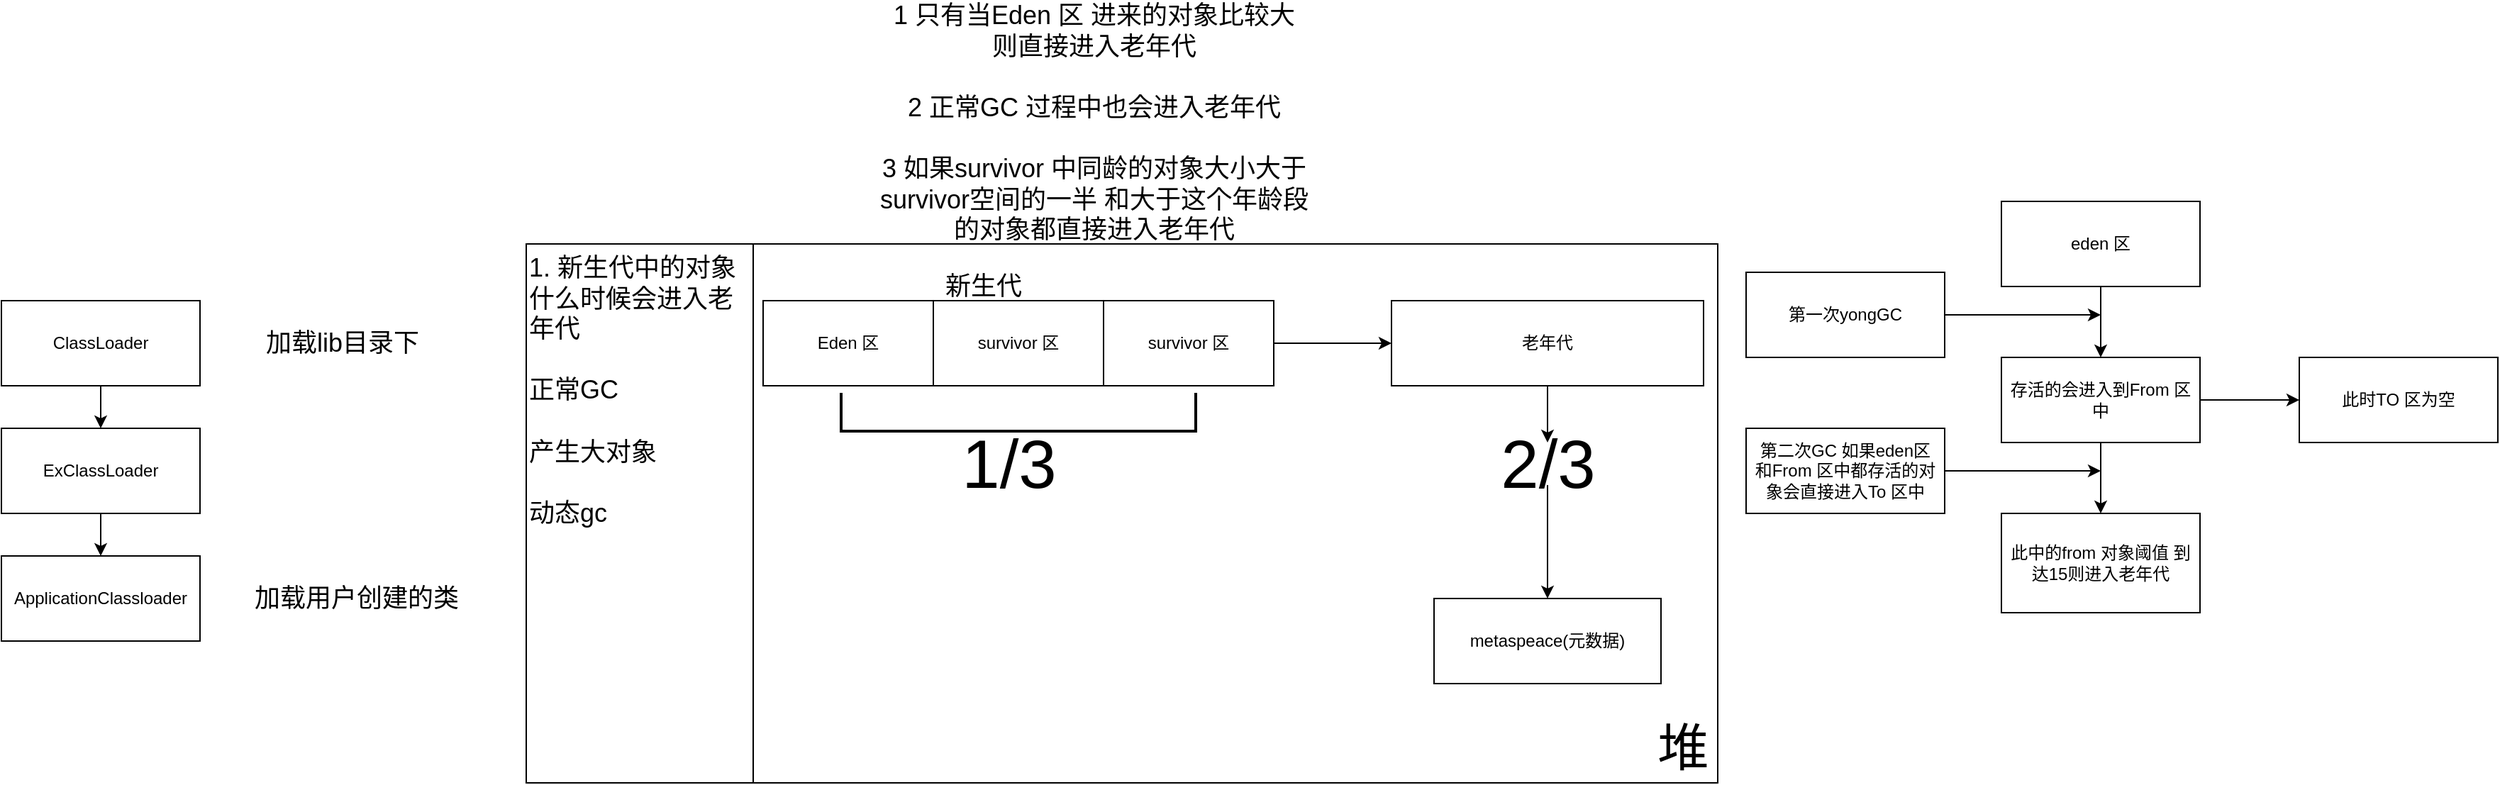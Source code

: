 <mxfile version="13.0.1" type="device"><diagram id="tISTSOa1IbnUW52Cragt" name="第 1 页"><mxGraphModel dx="1422" dy="2008" grid="1" gridSize="10" guides="1" tooltips="1" connect="1" arrows="1" fold="1" page="1" pageScale="1" pageWidth="827" pageHeight="1169" math="0" shadow="0"><root><mxCell id="0"/><mxCell id="1" parent="0"/><mxCell id="Lyu064O5lQb3WPll1BcR-1" value="" style="rounded=0;whiteSpace=wrap;html=1;" vertex="1" parent="1"><mxGeometry x="830" y="80" width="680" height="380" as="geometry"/></mxCell><mxCell id="Lyu064O5lQb3WPll1BcR-2" value="" style="edgeStyle=orthogonalEdgeStyle;rounded=0;orthogonalLoop=1;jettySize=auto;html=1;" edge="1" parent="1" source="Lyu064O5lQb3WPll1BcR-3" target="Lyu064O5lQb3WPll1BcR-5"><mxGeometry relative="1" as="geometry"/></mxCell><mxCell id="Lyu064O5lQb3WPll1BcR-3" value="ClassLoader" style="rounded=0;whiteSpace=wrap;html=1;" vertex="1" parent="1"><mxGeometry x="300" y="120" width="140" height="60" as="geometry"/></mxCell><mxCell id="Lyu064O5lQb3WPll1BcR-4" value="" style="edgeStyle=orthogonalEdgeStyle;rounded=0;orthogonalLoop=1;jettySize=auto;html=1;" edge="1" parent="1" source="Lyu064O5lQb3WPll1BcR-5" target="Lyu064O5lQb3WPll1BcR-6"><mxGeometry relative="1" as="geometry"/></mxCell><mxCell id="Lyu064O5lQb3WPll1BcR-5" value="ExClassLoader" style="rounded=0;whiteSpace=wrap;html=1;" vertex="1" parent="1"><mxGeometry x="300" y="210" width="140" height="60" as="geometry"/></mxCell><mxCell id="Lyu064O5lQb3WPll1BcR-6" value="ApplicationClassloader" style="rounded=0;whiteSpace=wrap;html=1;" vertex="1" parent="1"><mxGeometry x="300" y="300" width="140" height="60" as="geometry"/></mxCell><mxCell id="Lyu064O5lQb3WPll1BcR-7" value="&lt;span style=&quot;font-size: 18px&quot;&gt;加载lib目录下&lt;/span&gt;" style="text;html=1;align=center;verticalAlign=middle;resizable=0;points=[];autosize=1;" vertex="1" parent="1"><mxGeometry x="480" y="140" width="120" height="20" as="geometry"/></mxCell><mxCell id="Lyu064O5lQb3WPll1BcR-8" value="&lt;span style=&quot;font-size: 18px&quot;&gt;加载用户创建的类&lt;/span&gt;" style="text;html=1;align=center;verticalAlign=middle;resizable=0;points=[];autosize=1;" vertex="1" parent="1"><mxGeometry x="470" y="320" width="160" height="20" as="geometry"/></mxCell><mxCell id="Lyu064O5lQb3WPll1BcR-9" value="Eden 区" style="rounded=0;whiteSpace=wrap;html=1;" vertex="1" parent="1"><mxGeometry x="837" y="120" width="120" height="60" as="geometry"/></mxCell><mxCell id="Lyu064O5lQb3WPll1BcR-10" value="survivor 区" style="rounded=0;whiteSpace=wrap;html=1;" vertex="1" parent="1"><mxGeometry x="957" y="120" width="120" height="60" as="geometry"/></mxCell><mxCell id="Lyu064O5lQb3WPll1BcR-11" value="" style="edgeStyle=orthogonalEdgeStyle;rounded=0;orthogonalLoop=1;jettySize=auto;html=1;" edge="1" parent="1" source="Lyu064O5lQb3WPll1BcR-12" target="Lyu064O5lQb3WPll1BcR-14"><mxGeometry relative="1" as="geometry"/></mxCell><mxCell id="Lyu064O5lQb3WPll1BcR-12" value="survivor 区" style="rounded=0;whiteSpace=wrap;html=1;" vertex="1" parent="1"><mxGeometry x="1077" y="120" width="120" height="60" as="geometry"/></mxCell><mxCell id="Lyu064O5lQb3WPll1BcR-13" value="" style="edgeStyle=orthogonalEdgeStyle;rounded=0;orthogonalLoop=1;jettySize=auto;html=1;" edge="1" parent="1" source="Lyu064O5lQb3WPll1BcR-33" target="Lyu064O5lQb3WPll1BcR-15"><mxGeometry relative="1" as="geometry"/></mxCell><mxCell id="Lyu064O5lQb3WPll1BcR-14" value="老年代" style="rounded=0;whiteSpace=wrap;html=1;" vertex="1" parent="1"><mxGeometry x="1280" y="120" width="220" height="60" as="geometry"/></mxCell><mxCell id="Lyu064O5lQb3WPll1BcR-15" value="metaspeace(元数据)" style="rounded=0;whiteSpace=wrap;html=1;" vertex="1" parent="1"><mxGeometry x="1310" y="330" width="160" height="60" as="geometry"/></mxCell><mxCell id="Lyu064O5lQb3WPll1BcR-16" value="&lt;font style=&quot;font-size: 18px&quot;&gt;新生代&lt;/font&gt;" style="text;html=1;align=center;verticalAlign=middle;resizable=0;points=[];autosize=1;" vertex="1" parent="1"><mxGeometry x="957" y="100" width="70" height="20" as="geometry"/></mxCell><mxCell id="Lyu064O5lQb3WPll1BcR-17" value="&lt;font style=&quot;font-size: 18px&quot;&gt;1 只有当Eden 区 进来的对象比较大&lt;br&gt;则直接进入老年代&lt;br&gt;&lt;br&gt;2 正常GC 过程中也会进入老年代&lt;br&gt;&lt;br&gt;3 如果survivor 中同龄的对象大小大于&lt;br&gt;survivor空间的一半 和大于这个年龄段&lt;br&gt;的对象都直接进入老年代&lt;br&gt;&lt;/font&gt;" style="text;html=1;align=center;verticalAlign=middle;resizable=0;points=[];autosize=1;" vertex="1" parent="1"><mxGeometry x="910" y="-70" width="320" height="130" as="geometry"/></mxCell><mxCell id="Lyu064O5lQb3WPll1BcR-18" value="&lt;font style=&quot;font-size: 18px&quot;&gt;1. 新生代中的对象什么时候会进入老年代&lt;br&gt;&lt;br&gt;正常GC&lt;br&gt;&lt;br&gt;产生大对象&lt;br&gt;&lt;br&gt;动态gc&lt;br&gt;&lt;/font&gt;" style="rounded=0;whiteSpace=wrap;html=1;align=left;verticalAlign=top;" vertex="1" parent="1"><mxGeometry x="670" y="80" width="160" height="380" as="geometry"/></mxCell><mxCell id="Lyu064O5lQb3WPll1BcR-19" value="&lt;font style=&quot;font-size: 36px&quot;&gt;堆&lt;/font&gt;" style="text;html=1;align=center;verticalAlign=middle;resizable=0;points=[];autosize=1;" vertex="1" parent="1"><mxGeometry x="1460" y="420" width="50" height="30" as="geometry"/></mxCell><mxCell id="Lyu064O5lQb3WPll1BcR-20" style="edgeStyle=orthogonalEdgeStyle;rounded=0;orthogonalLoop=1;jettySize=auto;html=1;" edge="1" parent="1" source="Lyu064O5lQb3WPll1BcR-21"><mxGeometry relative="1" as="geometry"><mxPoint x="1780" y="130" as="targetPoint"/></mxGeometry></mxCell><mxCell id="Lyu064O5lQb3WPll1BcR-21" value="第一次yongGC" style="rounded=0;whiteSpace=wrap;html=1;" vertex="1" parent="1"><mxGeometry x="1530" y="100" width="140" height="60" as="geometry"/></mxCell><mxCell id="Lyu064O5lQb3WPll1BcR-22" value="" style="edgeStyle=orthogonalEdgeStyle;rounded=0;orthogonalLoop=1;jettySize=auto;html=1;" edge="1" parent="1" source="Lyu064O5lQb3WPll1BcR-24" target="Lyu064O5lQb3WPll1BcR-25"><mxGeometry relative="1" as="geometry"/></mxCell><mxCell id="Lyu064O5lQb3WPll1BcR-23" style="edgeStyle=orthogonalEdgeStyle;rounded=0;orthogonalLoop=1;jettySize=auto;html=1;" edge="1" parent="1" source="Lyu064O5lQb3WPll1BcR-24"><mxGeometry relative="1" as="geometry"><mxPoint x="1780" y="270" as="targetPoint"/></mxGeometry></mxCell><mxCell id="Lyu064O5lQb3WPll1BcR-24" value="存活的会进入到From 区中" style="rounded=0;whiteSpace=wrap;html=1;" vertex="1" parent="1"><mxGeometry x="1710" y="160" width="140" height="60" as="geometry"/></mxCell><mxCell id="Lyu064O5lQb3WPll1BcR-25" value="此时TO 区为空" style="rounded=0;whiteSpace=wrap;html=1;" vertex="1" parent="1"><mxGeometry x="1920" y="160" width="140" height="60" as="geometry"/></mxCell><mxCell id="Lyu064O5lQb3WPll1BcR-26" style="edgeStyle=orthogonalEdgeStyle;rounded=0;orthogonalLoop=1;jettySize=auto;html=1;" edge="1" parent="1" source="Lyu064O5lQb3WPll1BcR-27" target="Lyu064O5lQb3WPll1BcR-24"><mxGeometry relative="1" as="geometry"/></mxCell><mxCell id="Lyu064O5lQb3WPll1BcR-27" value="eden 区" style="rounded=0;whiteSpace=wrap;html=1;" vertex="1" parent="1"><mxGeometry x="1710" y="50" width="140" height="60" as="geometry"/></mxCell><mxCell id="Lyu064O5lQb3WPll1BcR-28" style="edgeStyle=orthogonalEdgeStyle;rounded=0;orthogonalLoop=1;jettySize=auto;html=1;" edge="1" parent="1" source="Lyu064O5lQb3WPll1BcR-29"><mxGeometry relative="1" as="geometry"><mxPoint x="1780" y="240" as="targetPoint"/></mxGeometry></mxCell><mxCell id="Lyu064O5lQb3WPll1BcR-29" value="第二次GC 如果eden区&lt;br&gt;和From 区中都存活的对象会直接进入To 区中" style="rounded=0;whiteSpace=wrap;html=1;" vertex="1" parent="1"><mxGeometry x="1530" y="210" width="140" height="60" as="geometry"/></mxCell><mxCell id="Lyu064O5lQb3WPll1BcR-30" value="此中的from 对象阈值 到达15则进入老年代" style="rounded=0;whiteSpace=wrap;html=1;" vertex="1" parent="1"><mxGeometry x="1710" y="270" width="140" height="70" as="geometry"/></mxCell><mxCell id="Lyu064O5lQb3WPll1BcR-31" value="" style="strokeWidth=2;html=1;shape=mxgraph.flowchart.annotation_1;align=left;pointerEvents=1;rotation=-90;" vertex="1" parent="1"><mxGeometry x="1003.5" y="73.5" width="27" height="250" as="geometry"/></mxCell><mxCell id="Lyu064O5lQb3WPll1BcR-32" value="&lt;font style=&quot;font-size: 48px&quot;&gt;1/3&lt;/font&gt;" style="text;html=1;align=center;verticalAlign=middle;resizable=0;points=[];autosize=1;" vertex="1" parent="1"><mxGeometry x="970" y="220" width="80" height="30" as="geometry"/></mxCell><mxCell id="Lyu064O5lQb3WPll1BcR-33" value="&lt;font style=&quot;font-size: 48px&quot;&gt;2/3&lt;/font&gt;" style="text;html=1;align=center;verticalAlign=middle;resizable=0;points=[];autosize=1;" vertex="1" parent="1"><mxGeometry x="1350" y="220" width="80" height="30" as="geometry"/></mxCell><mxCell id="Lyu064O5lQb3WPll1BcR-34" value="" style="edgeStyle=orthogonalEdgeStyle;rounded=0;orthogonalLoop=1;jettySize=auto;html=1;" edge="1" parent="1" source="Lyu064O5lQb3WPll1BcR-14" target="Lyu064O5lQb3WPll1BcR-33"><mxGeometry relative="1" as="geometry"><mxPoint x="1390" y="180" as="sourcePoint"/><mxPoint x="1390" y="330" as="targetPoint"/></mxGeometry></mxCell></root></mxGraphModel></diagram></mxfile>